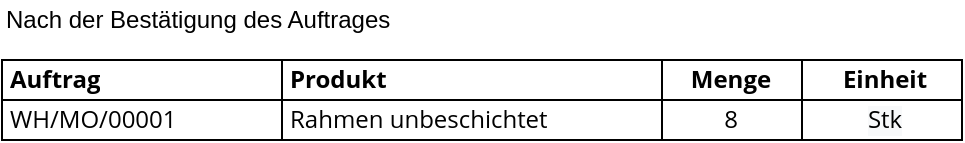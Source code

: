 <mxfile version="13.7.9" type="device"><diagram id="GtRONhIAHqFVy6cvbiFZ" name="Seite 1"><mxGraphModel dx="1102" dy="574" grid="1" gridSize="10" guides="1" tooltips="1" connect="1" arrows="1" fold="1" page="1" pageScale="1" pageWidth="827" pageHeight="1169" math="0" shadow="0"><root><mxCell id="uIaLDYGZTDQxNUprMQj0-0"/><mxCell id="uIaLDYGZTDQxNUprMQj0-1" parent="uIaLDYGZTDQxNUprMQj0-0"/><mxCell id="diI0_13bmxmqcU8Szz5P-21" value="" style="shape=table;html=1;whiteSpace=wrap;startSize=0;container=1;collapsible=0;childLayout=tableLayout;fontFamily=Open Sans;fontSize=12;align=left;spacingLeft=2;" parent="uIaLDYGZTDQxNUprMQj0-1" vertex="1"><mxGeometry x="40" y="40" width="480" height="40" as="geometry"/></mxCell><mxCell id="diI0_13bmxmqcU8Szz5P-22" value="" style="shape=partialRectangle;html=1;whiteSpace=wrap;collapsible=0;dropTarget=0;pointerEvents=0;fillColor=none;top=0;left=0;bottom=0;right=0;points=[[0,0.5],[1,0.5]];portConstraint=eastwest;fontFamily=Open Sans;spacingLeft=2;align=left;" parent="diI0_13bmxmqcU8Szz5P-21" vertex="1"><mxGeometry width="480" height="20" as="geometry"/></mxCell><mxCell id="diI0_13bmxmqcU8Szz5P-23" value="&lt;b&gt;Auftrag&lt;/b&gt;" style="shape=partialRectangle;html=1;whiteSpace=wrap;connectable=0;fillColor=none;top=0;left=0;bottom=0;right=0;overflow=hidden;align=left;fontFamily=Open Sans;spacingLeft=2;" parent="diI0_13bmxmqcU8Szz5P-22" vertex="1"><mxGeometry width="140" height="20" as="geometry"/></mxCell><mxCell id="diI0_13bmxmqcU8Szz5P-24" value="&lt;b&gt;Produkt&lt;/b&gt;" style="shape=partialRectangle;html=1;whiteSpace=wrap;connectable=0;fillColor=none;top=0;left=0;bottom=0;right=0;overflow=hidden;fontFamily=Open Sans;spacingLeft=2;align=left;spacingRight=3;" parent="diI0_13bmxmqcU8Szz5P-22" vertex="1"><mxGeometry x="140" width="190" height="20" as="geometry"/></mxCell><mxCell id="diI0_13bmxmqcU8Szz5P-25" value="Menge" style="shape=partialRectangle;html=1;whiteSpace=wrap;connectable=0;fillColor=none;top=0;left=0;bottom=0;right=0;overflow=hidden;fontFamily=Open Sans;spacingLeft=2;align=center;spacingRight=3;fontStyle=1" parent="diI0_13bmxmqcU8Szz5P-22" vertex="1"><mxGeometry x="330" width="70" height="20" as="geometry"/></mxCell><mxCell id="diI0_13bmxmqcU8Szz5P-28" value="Einheit" style="shape=partialRectangle;html=1;whiteSpace=wrap;connectable=0;fillColor=none;top=0;left=0;bottom=0;right=0;overflow=hidden;fontFamily=Open Sans;spacingLeft=3;align=center;fontStyle=1" parent="diI0_13bmxmqcU8Szz5P-22" vertex="1"><mxGeometry x="400" width="80" height="20" as="geometry"/></mxCell><mxCell id="diI0_13bmxmqcU8Szz5P-36" value="" style="shape=partialRectangle;html=1;whiteSpace=wrap;collapsible=0;dropTarget=0;pointerEvents=0;fillColor=none;top=0;left=0;bottom=0;right=0;points=[[0,0.5],[1,0.5]];portConstraint=eastwest;fontFamily=Open Sans;spacingLeft=2;align=center;fontColor=#97D077;" parent="diI0_13bmxmqcU8Szz5P-21" vertex="1"><mxGeometry y="20" width="480" height="20" as="geometry"/></mxCell><mxCell id="diI0_13bmxmqcU8Szz5P-37" value="WH/MO/00001" style="shape=partialRectangle;html=1;whiteSpace=wrap;connectable=0;fillColor=none;top=0;left=0;bottom=0;right=0;overflow=hidden;fontFamily=Open Sans;spacingLeft=2;align=left;" parent="diI0_13bmxmqcU8Szz5P-36" vertex="1"><mxGeometry width="140" height="20" as="geometry"/></mxCell><mxCell id="diI0_13bmxmqcU8Szz5P-38" value="&lt;font&gt;Rahmen unbeschichtet&lt;/font&gt;" style="shape=partialRectangle;html=1;whiteSpace=wrap;connectable=0;fillColor=none;top=0;left=0;bottom=0;right=0;overflow=hidden;fontFamily=Open Sans;spacingLeft=2;align=left;spacingRight=3;" parent="diI0_13bmxmqcU8Szz5P-36" vertex="1"><mxGeometry x="140" width="190" height="20" as="geometry"/></mxCell><mxCell id="diI0_13bmxmqcU8Szz5P-39" value="8" style="shape=partialRectangle;html=1;whiteSpace=wrap;connectable=0;fillColor=none;top=0;left=0;bottom=0;right=0;overflow=hidden;fontFamily=Open Sans;spacingLeft=2;align=center;spacingRight=3;" parent="diI0_13bmxmqcU8Szz5P-36" vertex="1"><mxGeometry x="330" width="70" height="20" as="geometry"/></mxCell><mxCell id="diI0_13bmxmqcU8Szz5P-42" value="&lt;meta charset=&quot;utf-8&quot;&gt;&lt;span style=&quot;font-family: &amp;quot;open sans&amp;quot;; font-size: 12px; font-style: normal; font-weight: 400; letter-spacing: normal; text-indent: 0px; text-transform: none; word-spacing: 0px; background-color: rgb(248, 249, 250); display: inline; float: none;&quot;&gt;Stk&lt;/span&gt;" style="shape=partialRectangle;html=1;whiteSpace=wrap;connectable=0;fillColor=none;top=0;left=0;bottom=0;right=0;overflow=hidden;fontFamily=Open Sans;spacingLeft=3;align=center;" parent="diI0_13bmxmqcU8Szz5P-36" vertex="1"><mxGeometry x="400" width="80" height="20" as="geometry"/></mxCell><mxCell id="9axlk6Ps-d_YkfV5iq8d-0" value="Nach der Bestätigung des Auftrages" style="text;html=1;strokeColor=none;fillColor=none;align=left;verticalAlign=middle;whiteSpace=wrap;rounded=0;" vertex="1" parent="uIaLDYGZTDQxNUprMQj0-1"><mxGeometry x="40" y="10" width="200" height="20" as="geometry"/></mxCell></root></mxGraphModel></diagram></mxfile>